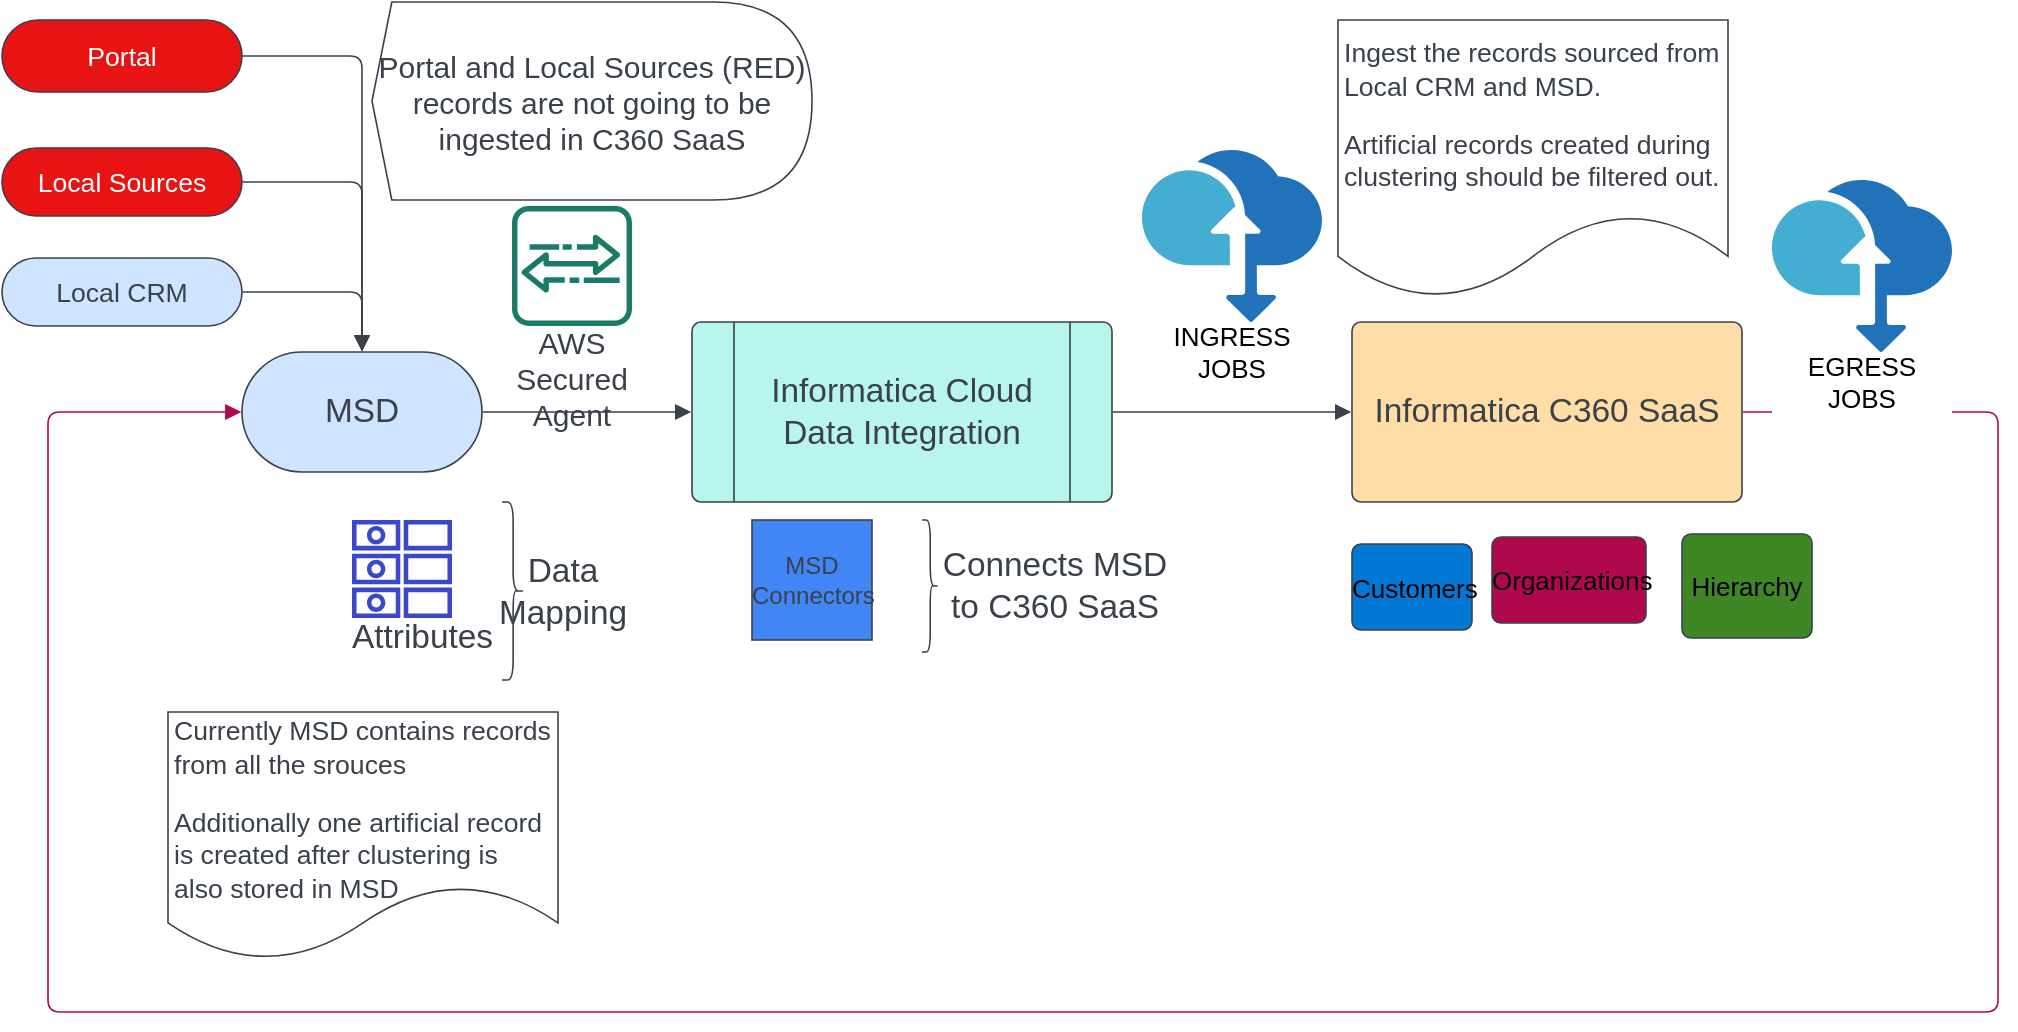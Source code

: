 <mxfile version="20.8.18" type="github" pages="5">
  <diagram id="YAG_m8FKvapoZAz-z-hm" name="MSD-INFA">
    <mxGraphModel dx="1434" dy="739" grid="1" gridSize="10" guides="1" tooltips="1" connect="1" arrows="1" fold="1" page="1" pageScale="1" pageWidth="1100" pageHeight="850" math="0" shadow="0">
      <root>
        <mxCell id="0" />
        <mxCell id="1" parent="0" />
        <mxCell id="55Xy1Wuzpp9JHucnG_1e-1" value="MSD" style="html=1;overflow=block;blockSpacing=1;whiteSpace=wrap;rounded=1;arcSize=50;fontSize=16.7;fontColor=#3a414a;spacing=3.8;strokeColor=#3a414a;strokeOpacity=100;fillOpacity=100;fillColor=#cfe4ff;strokeWidth=0.8;lucidId=bUlvpztL_vZH;" vertex="1" parent="1">
          <mxGeometry x="345" y="285" width="120" height="60" as="geometry" />
        </mxCell>
        <mxCell id="55Xy1Wuzpp9JHucnG_1e-2" value="Informatica Cloud Data Integration" style="html=1;overflow=block;blockSpacing=1;whiteSpace=wrap;shape=process;fontSize=16.7;fontColor=#3a414a;spacing=3.8;strokeColor=#3a414a;strokeOpacity=100;fillOpacity=100;rounded=1;absoluteArcSize=1;arcSize=9;fillColor=#b8f5ed;strokeWidth=0.8;lucidId=bUlvn9g4rLrz;" vertex="1" parent="1">
          <mxGeometry x="570" y="270" width="210" height="90" as="geometry" />
        </mxCell>
        <mxCell id="55Xy1Wuzpp9JHucnG_1e-3" value="Informatica C360 SaaS" style="html=1;overflow=block;blockSpacing=1;whiteSpace=wrap;fontSize=16.7;fontColor=#3a414a;spacing=9;strokeColor=#3a414a;strokeOpacity=100;fillOpacity=100;rounded=1;absoluteArcSize=1;arcSize=9;fillColor=#ffdda6;strokeWidth=0.8;lucidId=bUlvinlmgR~6;" vertex="1" parent="1">
          <mxGeometry x="900" y="270" width="195" height="90" as="geometry" />
        </mxCell>
        <mxCell id="55Xy1Wuzpp9JHucnG_1e-4" value="" style="html=1;jettySize=18;whiteSpace=wrap;fontSize=13;strokeColor=#3a414a;strokeOpacity=100;strokeWidth=0.8;rounded=1;arcSize=12;edgeStyle=orthogonalEdgeStyle;startArrow=none;endArrow=block;endFill=1;exitX=1.003;exitY=0.5;exitPerimeter=0;entryX=-0.002;entryY=0.5;entryPerimeter=0;lucidId=bUlvj-nnMmwv;" edge="1" parent="1" source="55Xy1Wuzpp9JHucnG_1e-1" target="55Xy1Wuzpp9JHucnG_1e-2">
          <mxGeometry width="100" height="100" relative="1" as="geometry">
            <Array as="points" />
          </mxGeometry>
        </mxCell>
        <mxCell id="55Xy1Wuzpp9JHucnG_1e-5" value="" style="html=1;jettySize=18;whiteSpace=wrap;fontSize=13;strokeColor=#3a414a;strokeOpacity=100;strokeWidth=0.8;rounded=1;arcSize=12;edgeStyle=orthogonalEdgeStyle;startArrow=none;endArrow=block;endFill=1;exitX=1.002;exitY=0.5;exitPerimeter=0;entryX=-0.002;entryY=0.5;entryPerimeter=0;lucidId=bUlvlj02tcWa;" edge="1" parent="1" source="55Xy1Wuzpp9JHucnG_1e-2" target="55Xy1Wuzpp9JHucnG_1e-3">
          <mxGeometry width="100" height="100" relative="1" as="geometry">
            <Array as="points" />
          </mxGeometry>
        </mxCell>
        <mxCell id="55Xy1Wuzpp9JHucnG_1e-6" value="Attributes" style="html=1;overflow=block;blockSpacing=1;whiteSpace=wrap;shape=mxgraph.aws4.attributes;verticalLabelPosition=bottom;align=center;verticalAlign=top;pointerEvents=1;fontSize=16.7;fontColor=#3a414a;spacing=0;strokeColor=#3a414a;strokeOpacity=100;rounded=1;absoluteArcSize=1;arcSize=9;fillColor=#3b48cc;strokeWidth=0.8;lucidId=bUlvYQVKywe3;" vertex="1" parent="1">
          <mxGeometry x="400" y="369" width="50" height="49" as="geometry" />
        </mxCell>
        <mxCell id="55Xy1Wuzpp9JHucnG_1e-7" value="MSD Connectors" style="html=1;overflow=block;blockSpacing=1;whiteSpace=wrap;fontSize=12;fontColor=#3a414a;spacing=0;strokeColor=#3a414a;strokeOpacity=100;fillOpacity=100;fillColor=#4285f4;strokeWidth=0.8;lucidId=bUlvSHZIWZw~;" vertex="1" parent="1">
          <mxGeometry x="600" y="369" width="60" height="60" as="geometry" />
        </mxCell>
        <mxCell id="55Xy1Wuzpp9JHucnG_1e-8" value="" style="strokeColor=none;fillColor=none;whiteSpace=wrap;fontSize=16.7;fontColor=#3a414a;spacing=3.8;strokeOpacity=100;rounded=1;absoluteArcSize=1;arcSize=9;strokeWidth=0.8;html=1;" vertex="1" parent="1">
          <mxGeometry x="475" y="360" width="50" height="89" as="geometry" />
        </mxCell>
        <mxCell id="55Xy1Wuzpp9JHucnG_1e-9" value="" style="shape=curlyBracket;rounded=1;flipH=1;whiteSpace=wrap;fontSize=16.7;fontColor=#3a414a;spacing=3.8;strokeColor=#3a414a;strokeOpacity=100;strokeWidth=0.8;" vertex="1" parent="55Xy1Wuzpp9JHucnG_1e-8">
          <mxGeometry width="11.125" height="89" as="geometry" />
        </mxCell>
        <mxCell id="55Xy1Wuzpp9JHucnG_1e-10" value="Data Mapping" style="strokeColor=none;fillColor=none;whiteSpace=wrap;fontSize=16.7;fontColor=#3a414a;spacing=3.8;strokeOpacity=100;rounded=1;absoluteArcSize=1;arcSize=9;strokeWidth=0.8;" vertex="1" parent="55Xy1Wuzpp9JHucnG_1e-8">
          <mxGeometry x="11.125" width="38.875" height="89" as="geometry" />
        </mxCell>
        <mxCell id="55Xy1Wuzpp9JHucnG_1e-11" value="AWS Secured Agent" style="html=1;overflow=block;blockSpacing=1;whiteSpace=wrap;shape=mxgraph.aws4.agent2;labelPosition=center;verticalLabelPosition=bottom;align=center;verticalAlign=top;pointerEvents=1;fontSize=15;fontColor=#3a414a;spacing=0;strokeColor=#3a414a;strokeOpacity=100;rounded=1;absoluteArcSize=1;arcSize=9;fillColor=#1c7b68;strokeWidth=0.8;lucidId=bUlvb7MhZSi5;" vertex="1" parent="1">
          <mxGeometry x="480" y="212" width="60" height="60" as="geometry" />
        </mxCell>
        <mxCell id="55Xy1Wuzpp9JHucnG_1e-12" value="INGRESS JOBS" style="overflow=block;blockSpacing=1;whiteSpace=wrap;aspect=fixed;html=1;points=[];align=center;verticalAlign=top;image;image=img/lib/mscae/Data_Box.svg;fontSize=13;spacing=0;strokeColor=#3a414a;strokeOpacity=100;rounded=1;absoluteArcSize=1;arcSize=9;fillColor=#45ADD2;strokeWidth=0.8;lucidId=bUlvAMRIZ7et;" vertex="1" parent="1">
          <mxGeometry x="795" y="184" width="90" height="86" as="geometry" />
        </mxCell>
        <mxCell id="55Xy1Wuzpp9JHucnG_1e-13" value="" style="strokeColor=none;fillColor=none;whiteSpace=wrap;fontSize=16.7;fontColor=#3a414a;spacing=3.8;strokeOpacity=100;rounded=1;absoluteArcSize=1;arcSize=9;strokeWidth=0.8;html=1;" vertex="1" parent="1">
          <mxGeometry x="685" y="369" width="125" height="66" as="geometry" />
        </mxCell>
        <mxCell id="55Xy1Wuzpp9JHucnG_1e-14" value="" style="shape=curlyBracket;rounded=1;flipH=1;whiteSpace=wrap;fontSize=16.7;fontColor=#3a414a;spacing=3.8;strokeColor=#3a414a;strokeOpacity=100;strokeWidth=0.8;" vertex="1" parent="55Xy1Wuzpp9JHucnG_1e-13">
          <mxGeometry width="8.25" height="66" as="geometry" />
        </mxCell>
        <mxCell id="55Xy1Wuzpp9JHucnG_1e-15" value="Connects  MSD to C360 SaaS" style="strokeColor=none;fillColor=none;whiteSpace=wrap;fontSize=16.7;fontColor=#3a414a;spacing=3.8;strokeOpacity=100;rounded=1;absoluteArcSize=1;arcSize=9;strokeWidth=0.8;" vertex="1" parent="55Xy1Wuzpp9JHucnG_1e-13">
          <mxGeometry x="8.25" width="116.75" height="66" as="geometry" />
        </mxCell>
        <mxCell id="55Xy1Wuzpp9JHucnG_1e-16" value="Customers" style="html=1;overflow=block;blockSpacing=1;whiteSpace=wrap;fontSize=13;spacing=0;strokeColor=#3a414a;strokeOpacity=100;rounded=1;absoluteArcSize=1;arcSize=9;fillColor=#0078d4;strokeWidth=0.8;lucidId=bUlvYD6kmpxl;" vertex="1" parent="1">
          <mxGeometry x="900" y="381" width="60" height="43" as="geometry" />
        </mxCell>
        <mxCell id="55Xy1Wuzpp9JHucnG_1e-17" value="Organizations" style="html=1;overflow=block;blockSpacing=1;whiteSpace=wrap;fontSize=13;spacing=0;strokeColor=#3a414a;strokeOpacity=100;rounded=1;absoluteArcSize=1;arcSize=9;fillColor=#B0084D;strokeWidth=0.8;lucidId=bUlvPkUPyNve;" vertex="1" parent="1">
          <mxGeometry x="970" y="377.5" width="77" height="43" as="geometry" />
        </mxCell>
        <mxCell id="55Xy1Wuzpp9JHucnG_1e-18" value="Hierarchy" style="html=1;overflow=block;blockSpacing=1;whiteSpace=wrap;fontSize=13;spacing=0;strokeColor=#3a414a;strokeOpacity=100;rounded=1;absoluteArcSize=1;arcSize=9;fillColor=#3F8624;strokeWidth=0.8;lucidId=bUlvytaZ2RYU;" vertex="1" parent="1">
          <mxGeometry x="1065" y="376" width="65" height="52" as="geometry" />
        </mxCell>
        <mxCell id="55Xy1Wuzpp9JHucnG_1e-19" value="" style="html=1;jettySize=18;whiteSpace=wrap;fontSize=13;strokeColor=#b0084d;strokeOpacity=100;strokeWidth=0.8;rounded=1;arcSize=12;edgeStyle=orthogonalEdgeStyle;startArrow=none;endArrow=block;endFill=1;exitX=1.002;exitY=0.5;exitPerimeter=0;entryX=-0.003;entryY=0.5;entryPerimeter=0;lucidId=bUlvd23XZRDU;" edge="1" parent="1" source="55Xy1Wuzpp9JHucnG_1e-3" target="55Xy1Wuzpp9JHucnG_1e-1">
          <mxGeometry width="100" height="100" relative="1" as="geometry">
            <Array as="points">
              <mxPoint x="1223" y="315" />
              <mxPoint x="1223" y="615" />
              <mxPoint x="248" y="615" />
              <mxPoint x="248" y="315" />
            </Array>
          </mxGeometry>
        </mxCell>
        <mxCell id="55Xy1Wuzpp9JHucnG_1e-20" value="EGRESS JOBS" style="overflow=block;blockSpacing=1;whiteSpace=wrap;aspect=fixed;html=1;points=[];align=center;verticalAlign=top;image;image=img/lib/mscae/Data_Box.svg;fontSize=13;spacing=0;strokeColor=#3a414a;strokeOpacity=100;rounded=1;absoluteArcSize=1;arcSize=9;fillColor=#45ADD2;strokeWidth=0.8;lucidId=bUlvEU.89sOu;" vertex="1" parent="1">
          <mxGeometry x="1110" y="199" width="90" height="86" as="geometry" />
        </mxCell>
        <mxCell id="55Xy1Wuzpp9JHucnG_1e-21" value="" style="html=1;overflow=block;blockSpacing=1;whiteSpace=wrap;shape=image;fontSize=13;spacing=3.8;strokeColor=none;strokeOpacity=100;strokeWidth=0;image=https://images.lucid.app/images/f46f2021-4d45-42d7-9c89-75c820f80cf2/content;imageAspect=0;lucidId=2Ulv0K1G5tmi;" vertex="1" parent="1">
          <mxGeometry x="300" y="368" width="61" height="60" as="geometry" />
        </mxCell>
        <mxCell id="55Xy1Wuzpp9JHucnG_1e-22" value="" style="html=1;overflow=block;blockSpacing=1;whiteSpace=wrap;shape=image;fontSize=13;spacing=0;strokeColor=none;strokeOpacity=100;strokeWidth=0;image=https://images.lucid.app/images/9d3bc0cd-0a96-4a7c-a0e9-641003121c62/content;imageAspect=0;lucidId=MWlvqWu-Pxan;" vertex="1" parent="1">
          <mxGeometry x="555" y="480" width="245" height="98" as="geometry" />
        </mxCell>
        <mxCell id="55Xy1Wuzpp9JHucnG_1e-23" value="" style="html=1;overflow=block;blockSpacing=1;whiteSpace=wrap;fontSize=13;align=left;spacing=3.8;strokeOpacity=0;fillOpacity=0;rounded=1;absoluteArcSize=1;arcSize=9;fillColor=#ffffff;strokeWidth=0.8;lucidId=_0lvATdMyfsU;" vertex="1" parent="1">
          <mxGeometry x="900" y="155" width="180" height="104" as="geometry" />
        </mxCell>
        <mxCell id="55Xy1Wuzpp9JHucnG_1e-24" value="&lt;div style=&quot;display: flex; justify-content: flex-start; text-align: left; align-items: baseline; font-size: 0; line-height: 1.25;margin-top: -2px;&quot;&gt;&lt;span&gt;&lt;span style=&quot;font-size:13.3px;color:#3a414a;&quot;&gt;Ingest the records sourced from Local CRM and MSD.&#xa;&lt;/span&gt;&lt;/span&gt;&lt;/div&gt;&lt;div style=&quot;display: flex; justify-content: flex-start; text-align: left; align-items: baseline; font-size: 0; line-height: 1.25;margin-top: -2px;&quot;&gt;&lt;span&gt;&lt;span style=&quot;font-size:13.3px;color:#3a414a;&quot;&gt;&#xa;&lt;/span&gt;&lt;/span&gt;&lt;/div&gt;&lt;div style=&quot;display: flex; justify-content: flex-start; text-align: left; align-items: baseline; font-size: 0; line-height: 1.25;margin-top: -2px;&quot;&gt;&lt;span&gt;&lt;span style=&quot;font-size:13.3px;color:#3a414a;&quot;&gt;Artificial records created during clustering should be filtered out.&lt;/span&gt;&lt;/span&gt;&lt;/div&gt;" style="html=1;overflow=block;blockSpacing=1;whiteSpace=wrap;shape=document;boundedLbl=1;fontSize=13;spacing=3.8;strokeColor=#3a414a;strokeOpacity=100;rounded=1;absoluteArcSize=1;arcSize=9;strokeWidth=0.8;lucidId=a5lvIaTQ~gkd;" vertex="1" parent="1">
          <mxGeometry x="893" y="119" width="195" height="139" as="geometry" />
        </mxCell>
        <mxCell id="55Xy1Wuzpp9JHucnG_1e-25" value="Portal" style="html=1;overflow=block;blockSpacing=1;whiteSpace=wrap;rounded=1;arcSize=50;fontSize=13.3;fontColor=#ffffff;spacing=3.8;strokeColor=#3a414a;strokeOpacity=100;fillOpacity=100;fillColor=#e81313;strokeWidth=0.8;lucidId=M7lvg7gB.PjP;" vertex="1" parent="1">
          <mxGeometry x="225" y="119" width="120" height="36" as="geometry" />
        </mxCell>
        <mxCell id="55Xy1Wuzpp9JHucnG_1e-26" value="Local Sources" style="html=1;overflow=block;blockSpacing=1;whiteSpace=wrap;rounded=1;arcSize=50;fontSize=13.3;fontColor=#ffffff;spacing=3.8;strokeColor=#3a414a;strokeOpacity=100;fillOpacity=100;fillColor=#e81313;strokeWidth=0.8;lucidId=X7lvKtfTy~xs;" vertex="1" parent="1">
          <mxGeometry x="225" y="183" width="120" height="34" as="geometry" />
        </mxCell>
        <mxCell id="55Xy1Wuzpp9JHucnG_1e-27" value="Local CRM" style="html=1;overflow=block;blockSpacing=1;whiteSpace=wrap;rounded=1;arcSize=50;fontSize=13.3;fontColor=#3a414a;spacing=3.8;strokeColor=#3a414a;strokeOpacity=100;fillOpacity=100;fillColor=#cfe4ff;strokeWidth=0.8;lucidId=X7lvIfj6qriQ;" vertex="1" parent="1">
          <mxGeometry x="225" y="238" width="120" height="34" as="geometry" />
        </mxCell>
        <mxCell id="55Xy1Wuzpp9JHucnG_1e-28" value="" style="html=1;jettySize=18;whiteSpace=wrap;fontSize=13;strokeColor=#3a414a;strokeOpacity=100;strokeWidth=0.8;rounded=1;arcSize=12;edgeStyle=orthogonalEdgeStyle;startArrow=none;endArrow=block;endFill=1;exitX=1.003;exitY=0.5;exitPerimeter=0;entryX=0.5;entryY=-0.006;entryPerimeter=0;lucidId=z8lvTtDZ~Nk7;" edge="1" parent="1" source="55Xy1Wuzpp9JHucnG_1e-25" target="55Xy1Wuzpp9JHucnG_1e-1">
          <mxGeometry width="100" height="100" relative="1" as="geometry">
            <Array as="points" />
          </mxGeometry>
        </mxCell>
        <mxCell id="55Xy1Wuzpp9JHucnG_1e-29" value="" style="html=1;jettySize=18;whiteSpace=wrap;fontSize=13;strokeColor=#3a414a;strokeOpacity=100;strokeWidth=0.8;rounded=1;arcSize=12;edgeStyle=orthogonalEdgeStyle;startArrow=none;endArrow=block;endFill=1;exitX=1.003;exitY=0.5;exitPerimeter=0;entryX=0.5;entryY=-0.006;entryPerimeter=0;lucidId=D8lvjq3RvM65;" edge="1" parent="1" source="55Xy1Wuzpp9JHucnG_1e-26" target="55Xy1Wuzpp9JHucnG_1e-1">
          <mxGeometry width="100" height="100" relative="1" as="geometry">
            <Array as="points" />
          </mxGeometry>
        </mxCell>
        <mxCell id="55Xy1Wuzpp9JHucnG_1e-30" value="" style="html=1;jettySize=18;whiteSpace=wrap;fontSize=13;strokeColor=#3a414a;strokeOpacity=100;strokeWidth=0.8;rounded=1;arcSize=12;edgeStyle=orthogonalEdgeStyle;startArrow=none;endArrow=block;endFill=1;exitX=1.003;exitY=0.5;exitPerimeter=0;entryX=0.5;entryY=-0.006;entryPerimeter=0;lucidId=G8lvxEQ0GghT;" edge="1" parent="1" source="55Xy1Wuzpp9JHucnG_1e-27" target="55Xy1Wuzpp9JHucnG_1e-1">
          <mxGeometry width="100" height="100" relative="1" as="geometry">
            <Array as="points" />
          </mxGeometry>
        </mxCell>
        <mxCell id="55Xy1Wuzpp9JHucnG_1e-31" value="&lt;div style=&quot;display: flex; justify-content: flex-start; text-align: left; align-items: baseline; font-size: 0; line-height: 1.25;margin-top: -2px;&quot;&gt;&lt;span&gt;&lt;span style=&quot;font-size:13.3px;color:#3a414a;&quot;&gt;Currently MSD contains records from all the srouces&#xa;&lt;/span&gt;&lt;/span&gt;&lt;/div&gt;&lt;div style=&quot;display: flex; justify-content: flex-start; text-align: left; align-items: baseline; font-size: 0; line-height: 1.25;margin-top: -2px;&quot;&gt;&lt;span&gt;&lt;span style=&quot;font-size:13.3px;color:#3a414a;&quot;&gt;&#xa;&lt;/span&gt;&lt;/span&gt;&lt;/div&gt;&lt;div style=&quot;display: flex; justify-content: flex-start; text-align: left; align-items: baseline; font-size: 0; line-height: 1.25;margin-top: -2px;&quot;&gt;&lt;span&gt;&lt;span style=&quot;font-size:13.3px;color:#3a414a;&quot;&gt;Additionally one artificial record is created after clustering is also stored in MSD&lt;/span&gt;&lt;/span&gt;&lt;/div&gt;" style="html=1;overflow=block;blockSpacing=1;whiteSpace=wrap;shape=document;boundedLbl=1;fontSize=13;spacing=3.8;strokeColor=#3a414a;strokeOpacity=100;rounded=1;absoluteArcSize=1;arcSize=9;strokeWidth=0.8;lucidId=e~lvVH--_mER;" vertex="1" parent="1">
          <mxGeometry x="308" y="465" width="195" height="124" as="geometry" />
        </mxCell>
        <mxCell id="55Xy1Wuzpp9JHucnG_1e-32" value="Portal and Local Sources (RED) records are not going to be ingested in C360 SaaS" style="html=1;overflow=block;blockSpacing=1;whiteSpace=wrap;shape=display;fontSize=15;fontColor=#3a414a;spacing=3.8;strokeColor=#3a414a;strokeOpacity=100;rounded=1;absoluteArcSize=1;arcSize=9;strokeWidth=0.8;lucidId=WamvDLGPfw1l;size=0.045;" vertex="1" parent="1">
          <mxGeometry x="410" y="110" width="220" height="99" as="geometry" />
        </mxCell>
      </root>
    </mxGraphModel>
  </diagram>
  <diagram id="M0dqNfZsdV21NrBEMjli" name="Cust-Portal - INFA">
    <mxGraphModel dx="1434" dy="796" grid="1" gridSize="10" guides="1" tooltips="1" connect="1" arrows="1" fold="1" page="1" pageScale="1" pageWidth="1100" pageHeight="850" math="0" shadow="0">
      <root>
        <mxCell id="0" />
        <mxCell id="1" parent="0" />
        <mxCell id="RqYj1Fic9LRMK6Ap2Z2q-1" value="Custromer Portal" style="html=1;overflow=block;blockSpacing=1;whiteSpace=wrap;rounded=1;arcSize=35;fontSize=16.7;fontColor=#3a414a;spacing=3.8;strokeColor=#3a414a;strokeOpacity=100;fillOpacity=100;fillColor=#cfe4ff;strokeWidth=0.8;lucidId=_zfvtoaLD8R3;" vertex="1" parent="1">
          <mxGeometry x="217" y="201" width="120" height="60" as="geometry" />
        </mxCell>
        <mxCell id="RqYj1Fic9LRMK6Ap2Z2q-2" value="Informatica Cloud Data Integration" style="html=1;overflow=block;blockSpacing=1;whiteSpace=wrap;shape=process;fontSize=16.7;fontColor=#3a414a;spacing=3.8;strokeColor=#3a414a;strokeOpacity=100;fillOpacity=100;rounded=1;absoluteArcSize=1;arcSize=9;fillColor=#b8f5ed;strokeWidth=0.8;lucidId=kAfvMmEvo7Zt;" vertex="1" parent="1">
          <mxGeometry x="442" y="186" width="210" height="90" as="geometry" />
        </mxCell>
        <mxCell id="RqYj1Fic9LRMK6Ap2Z2q-3" value="Informatica C360 SaaS" style="html=1;overflow=block;blockSpacing=1;whiteSpace=wrap;fontSize=16.7;fontColor=#3a414a;spacing=9;strokeColor=#3a414a;strokeOpacity=100;fillOpacity=100;rounded=1;absoluteArcSize=1;arcSize=9;fillColor=#ffdda6;strokeWidth=0.8;lucidId=FAfvqJk8E.Ea;" vertex="1" parent="1">
          <mxGeometry x="772" y="186" width="195" height="90" as="geometry" />
        </mxCell>
        <mxCell id="RqYj1Fic9LRMK6Ap2Z2q-4" value="" style="html=1;jettySize=18;whiteSpace=wrap;fontSize=13;strokeColor=#3a414a;strokeOpacity=100;strokeWidth=0.8;rounded=1;arcSize=12;edgeStyle=orthogonalEdgeStyle;startArrow=none;endArrow=block;endFill=1;exitX=1.003;exitY=0.5;exitPerimeter=0;entryX=-0.002;entryY=0.5;entryPerimeter=0;lucidId=RAfvrp491s3M;" edge="1" parent="1" source="RqYj1Fic9LRMK6Ap2Z2q-1" target="RqYj1Fic9LRMK6Ap2Z2q-2">
          <mxGeometry width="100" height="100" relative="1" as="geometry">
            <Array as="points" />
          </mxGeometry>
        </mxCell>
        <mxCell id="RqYj1Fic9LRMK6Ap2Z2q-5" value="" style="html=1;jettySize=18;whiteSpace=wrap;fontSize=13;strokeColor=#3a414a;strokeOpacity=100;strokeWidth=0.8;rounded=1;arcSize=12;edgeStyle=orthogonalEdgeStyle;startArrow=none;endArrow=block;endFill=1;exitX=1.002;exitY=0.5;exitPerimeter=0;entryX=-0.002;entryY=0.5;entryPerimeter=0;lucidId=TAfveaD3nK92;" edge="1" parent="1" source="RqYj1Fic9LRMK6Ap2Z2q-2" target="RqYj1Fic9LRMK6Ap2Z2q-3">
          <mxGeometry width="100" height="100" relative="1" as="geometry">
            <Array as="points" />
          </mxGeometry>
        </mxCell>
        <mxCell id="RqYj1Fic9LRMK6Ap2Z2q-6" value="Attributes" style="html=1;overflow=block;blockSpacing=1;whiteSpace=wrap;shape=mxgraph.aws4.attributes;verticalLabelPosition=bottom;align=center;verticalAlign=top;pointerEvents=1;fontSize=16.7;fontColor=#3a414a;spacing=0;strokeColor=#3a414a;strokeOpacity=100;rounded=1;absoluteArcSize=1;arcSize=9;fillColor=#3b48cc;strokeWidth=0.8;lucidId=GWfvRAXIjcSH;" vertex="1" parent="1">
          <mxGeometry x="272" y="285" width="50" height="49" as="geometry" />
        </mxCell>
        <mxCell id="RqYj1Fic9LRMK6Ap2Z2q-7" value="MongoDB Connector" style="html=1;overflow=block;blockSpacing=1;whiteSpace=wrap;fontSize=16.7;fontColor=#3a414a;spacing=0;strokeColor=#3a414a;strokeOpacity=100;fillOpacity=100;fillColor=#4285f4;strokeWidth=0.8;lucidId=8WfvRNrdkDAF;" vertex="1" parent="1">
          <mxGeometry x="472" y="285" width="78" height="65" as="geometry" />
        </mxCell>
        <mxCell id="RqYj1Fic9LRMK6Ap2Z2q-8" value="" style="strokeColor=none;fillColor=none;whiteSpace=wrap;fontSize=16.7;fontColor=#3a414a;spacing=3.8;strokeOpacity=100;rounded=1;absoluteArcSize=1;arcSize=9;strokeWidth=0.8;html=1;" vertex="1" parent="1">
          <mxGeometry x="347" y="276" width="50" height="89" as="geometry" />
        </mxCell>
        <mxCell id="RqYj1Fic9LRMK6Ap2Z2q-9" value="" style="shape=curlyBracket;rounded=1;flipH=1;whiteSpace=wrap;fontSize=16.7;fontColor=#3a414a;spacing=3.8;strokeColor=#3a414a;strokeOpacity=100;strokeWidth=0.8;" vertex="1" parent="RqYj1Fic9LRMK6Ap2Z2q-8">
          <mxGeometry width="11.125" height="89" as="geometry" />
        </mxCell>
        <mxCell id="RqYj1Fic9LRMK6Ap2Z2q-11" value="AWS Secured Agent" style="html=1;overflow=block;blockSpacing=1;whiteSpace=wrap;shape=mxgraph.aws4.agent2;labelPosition=center;verticalLabelPosition=bottom;align=center;verticalAlign=top;pointerEvents=1;fontSize=15;fontColor=#3a414a;spacing=0;strokeColor=#3a414a;strokeOpacity=100;rounded=1;absoluteArcSize=1;arcSize=9;fillColor=#1c7b68;strokeWidth=0.8;lucidId=V0fvz383fF~9;" vertex="1" parent="1">
          <mxGeometry x="352" y="111" width="60" height="60" as="geometry" />
        </mxCell>
        <mxCell id="RqYj1Fic9LRMK6Ap2Z2q-12" value="INGRESS JOBS" style="overflow=block;blockSpacing=1;whiteSpace=wrap;aspect=fixed;html=1;points=[];align=center;verticalAlign=top;image;image=img/lib/mscae/Data_Box.svg;fontSize=13;spacing=0;strokeColor=#3a414a;strokeOpacity=100;rounded=1;absoluteArcSize=1;arcSize=9;fillColor=#45ADD2;strokeWidth=0.8;lucidId=91fvOSBpeZ~O;" vertex="1" parent="1">
          <mxGeometry x="667" y="100" width="90" height="86" as="geometry" />
        </mxCell>
        <mxCell id="RqYj1Fic9LRMK6Ap2Z2q-13" value="" style="strokeColor=none;fillColor=none;whiteSpace=wrap;fontSize=16.7;fontColor=#3a414a;spacing=3.8;strokeOpacity=100;rounded=1;absoluteArcSize=1;arcSize=9;strokeWidth=0.8;html=1;" vertex="1" parent="1">
          <mxGeometry x="557" y="285" width="125" height="66" as="geometry" />
        </mxCell>
        <mxCell id="RqYj1Fic9LRMK6Ap2Z2q-14" value="" style="shape=curlyBracket;rounded=1;flipH=1;whiteSpace=wrap;fontSize=16.7;fontColor=#3a414a;spacing=3.8;strokeColor=#3a414a;strokeOpacity=100;strokeWidth=0.8;" vertex="1" parent="RqYj1Fic9LRMK6Ap2Z2q-13">
          <mxGeometry width="8.25" height="66" as="geometry" />
        </mxCell>
        <mxCell id="RqYj1Fic9LRMK6Ap2Z2q-15" value="Connects  MongoDB to C360 SaaS" style="strokeColor=none;fillColor=none;whiteSpace=wrap;fontSize=16.7;fontColor=#3a414a;spacing=3.8;strokeOpacity=100;rounded=1;absoluteArcSize=1;arcSize=9;strokeWidth=0.8;" vertex="1" parent="RqYj1Fic9LRMK6Ap2Z2q-13">
          <mxGeometry x="8.25" width="116.75" height="66" as="geometry" />
        </mxCell>
        <mxCell id="RqYj1Fic9LRMK6Ap2Z2q-16" value="Customers" style="html=1;overflow=block;blockSpacing=1;whiteSpace=wrap;fontSize=13;spacing=0;strokeColor=#3a414a;strokeOpacity=100;rounded=1;absoluteArcSize=1;arcSize=9;fillColor=#0078d4;strokeWidth=0.8;lucidId=Y6fv7KWgEG-H;" vertex="1" parent="1">
          <mxGeometry x="802" y="294" width="68" height="46" as="geometry" />
        </mxCell>
        <mxCell id="RqYj1Fic9LRMK6Ap2Z2q-17" value="" style="html=1;jettySize=18;whiteSpace=wrap;fontSize=13;strokeColor=#b0084d;strokeOpacity=100;strokeWidth=0.8;rounded=1;arcSize=12;edgeStyle=orthogonalEdgeStyle;startArrow=none;endArrow=block;endFill=1;exitX=1.002;exitY=0.5;exitPerimeter=0;entryX=-0.003;entryY=0.5;entryPerimeter=0;lucidId=pPkv3rIOr2aS;" edge="1" parent="1" source="RqYj1Fic9LRMK6Ap2Z2q-3" target="RqYj1Fic9LRMK6Ap2Z2q-1">
          <mxGeometry width="100" height="100" relative="1" as="geometry">
            <Array as="points">
              <mxPoint x="1095" y="231" />
              <mxPoint x="1095" y="426" />
              <mxPoint x="120" y="426" />
              <mxPoint x="120" y="231" />
            </Array>
          </mxGeometry>
        </mxCell>
        <mxCell id="RqYj1Fic9LRMK6Ap2Z2q-18" value="EGRESS JOBS" style="overflow=block;blockSpacing=1;whiteSpace=wrap;aspect=fixed;html=1;points=[];align=center;verticalAlign=top;image;image=img/lib/mscae/Data_Box.svg;fontSize=13;spacing=0;strokeColor=#3a414a;strokeOpacity=100;rounded=1;absoluteArcSize=1;arcSize=9;fillColor=#45ADD2;strokeWidth=0.8;lucidId=NPkvq8kL9AX~;" vertex="1" parent="1">
          <mxGeometry x="982" y="115" width="90" height="86" as="geometry" />
        </mxCell>
        <mxCell id="RqYj1Fic9LRMK6Ap2Z2q-19" value="" style="html=1;overflow=block;blockSpacing=1;whiteSpace=wrap;shape=image;fontSize=13;spacing=3.8;strokeColor=none;strokeOpacity=100;strokeWidth=0;image=https://images.lucid.app/images/98843362-60f4-46ee-85de-753dc02aa09e/content;lucidId=MXlvsj6demjr;" vertex="1" parent="1">
          <mxGeometry x="877" y="282" width="72" height="72" as="geometry" />
        </mxCell>
        <mxCell id="RqYj1Fic9LRMK6Ap2Z2q-20" value="Vehicle" style="html=1;overflow=block;blockSpacing=1;whiteSpace=wrap;fontSize=15;fontColor=#3a414a;spacing=3.8;strokeOpacity=0;fillOpacity=0;rounded=1;absoluteArcSize=1;arcSize=9;fillColor=#ffffff;strokeWidth=0.8;lucidId=9XlvQF2a5Y8r;" vertex="1" parent="1">
          <mxGeometry x="864" y="337" width="103" height="27" as="geometry" />
        </mxCell>
        <mxCell id="RqYj1Fic9LRMK6Ap2Z2q-21" value="" style="html=1;jettySize=18;whiteSpace=wrap;fontSize=13;strokeColor=#3a414a;strokeOpacity=100;strokeWidth=0.8;rounded=1;arcSize=12;edgeStyle=orthogonalEdgeStyle;startArrow=none;endArrow=block;endFill=1;exitX=0.5;exitY=0.997;exitPerimeter=0;entryX=0.5;entryY=1;entryPerimeter=0;lucidId=~YlvwF8hCNBU;" edge="1" parent="1" source="RqYj1Fic9LRMK6Ap2Z2q-16" target="RqYj1Fic9LRMK6Ap2Z2q-20">
          <mxGeometry width="100" height="100" relative="1" as="geometry">
            <Array as="points" />
          </mxGeometry>
        </mxCell>
        <mxCell id="RqYj1Fic9LRMK6Ap2Z2q-22" value="Relationship" style="text;html=1;resizable=0;labelBackgroundColor=default;align=center;verticalAlign=middle;fontStyle=1;fontColor=#333333;fontSize=13.3;" vertex="1" parent="RqYj1Fic9LRMK6Ap2Z2q-21">
          <mxGeometry relative="1" as="geometry" />
        </mxCell>
        <mxCell id="RqYj1Fic9LRMK6Ap2Z2q-23" value="MongoDB" style="html=1;overflow=block;blockSpacing=1;whiteSpace=wrap;shape=mxgraph.aws4.resourceIcon;resIcon=mxgraph.aws4.documentdb_with_mongodb_compatibility;verticalLabelPosition=bottom;align=center;verticalAlign=top;strokeColor=#ffffff;pointerEvents=1;fontSize=16.7;fontColor=#3a414a;spacing=0;strokeOpacity=100;rounded=1;absoluteArcSize=1;arcSize=9;fillColor=#3b48cc;strokeWidth=0.8;lucidId=MpmvVpDzw-.8;" vertex="1" parent="1">
          <mxGeometry x="157" y="276" width="61" height="61" as="geometry" />
        </mxCell>
        <mxCell id="RqYj1Fic9LRMK6Ap2Z2q-10" value="Data Mapping" style="strokeColor=none;fillColor=none;whiteSpace=wrap;fontSize=16.7;fontColor=#3a414a;spacing=3.8;strokeOpacity=100;rounded=1;absoluteArcSize=1;arcSize=9;strokeWidth=0.8;" vertex="1" parent="1">
          <mxGeometry x="380.005" y="276" width="38.875" height="89" as="geometry" />
        </mxCell>
      </root>
    </mxGraphModel>
  </diagram>
  <diagram id="UVDug5b21YhGtQuizG79" name="INFA - Cust Portal">
    <mxGraphModel dx="1434" dy="739" grid="1" gridSize="10" guides="1" tooltips="1" connect="1" arrows="1" fold="1" page="1" pageScale="1" pageWidth="1100" pageHeight="850" math="0" shadow="0">
      <root>
        <mxCell id="0" />
        <mxCell id="1" parent="0" />
        <mxCell id="bzlzB5d09LdX_SkwaAI4-5" value="" style="edgeStyle=orthogonalEdgeStyle;rounded=0;orthogonalLoop=1;jettySize=auto;html=1;fontSize=12;startArrow=none;" edge="1" parent="1" source="JGlufDTyVzvjEIZZTcVK-4" target="bzlzB5d09LdX_SkwaAI4-4">
          <mxGeometry relative="1" as="geometry" />
        </mxCell>
        <mxCell id="bzlzB5d09LdX_SkwaAI4-1" value="Informatica C360 SaaS" style="html=1;overflow=block;blockSpacing=1;whiteSpace=wrap;fontSize=16.7;fontColor=#3a414a;spacing=9;strokeColor=#3a414a;strokeOpacity=100;fillOpacity=100;rounded=1;absoluteArcSize=1;arcSize=9;fillColor=#ffdda6;strokeWidth=0.8;lucidId=FAfvqJk8E.Ea;" vertex="1" parent="1">
          <mxGeometry x="120" y="100" width="195" height="90" as="geometry" />
        </mxCell>
        <mxCell id="JGlufDTyVzvjEIZZTcVK-2" style="edgeStyle=orthogonalEdgeStyle;rounded=0;orthogonalLoop=1;jettySize=auto;html=1;exitX=1;exitY=0.5;exitDx=0;exitDy=0;fontSize=14;" edge="1" parent="1" source="bzlzB5d09LdX_SkwaAI4-4" target="JGlufDTyVzvjEIZZTcVK-1">
          <mxGeometry relative="1" as="geometry" />
        </mxCell>
        <mxCell id="bzlzB5d09LdX_SkwaAI4-4" value="Message Queue / Bucket" style="shape=process;whiteSpace=wrap;html=1;backgroundOutline=1;fontSize=14;fillColor=#ffdda6;strokeColor=#3a414a;fontColor=#3a414a;spacing=9;rounded=1;arcSize=9;strokeWidth=0.8;" vertex="1" parent="1">
          <mxGeometry x="530" y="115" width="120" height="60" as="geometry" />
        </mxCell>
        <mxCell id="Ip88tVymZ-YxpKuG2b5v-3" style="edgeStyle=orthogonalEdgeStyle;rounded=0;orthogonalLoop=1;jettySize=auto;html=1;entryX=0.446;entryY=0.011;entryDx=0;entryDy=0;entryPerimeter=0;fontSize=13;" edge="1" parent="1" source="JGlufDTyVzvjEIZZTcVK-1" target="bzlzB5d09LdX_SkwaAI4-1">
          <mxGeometry relative="1" as="geometry">
            <Array as="points">
              <mxPoint x="890" y="80" />
              <mxPoint x="207" y="80" />
            </Array>
          </mxGeometry>
        </mxCell>
        <mxCell id="JGlufDTyVzvjEIZZTcVK-1" value="Custromer Portal" style="html=1;overflow=block;blockSpacing=1;whiteSpace=wrap;rounded=1;arcSize=50;fontSize=16.7;fontColor=#3a414a;spacing=3.8;strokeColor=#3a414a;strokeOpacity=100;fillOpacity=100;fillColor=#cfe4ff;strokeWidth=0.8;lucidId=_zfvtoaLD8R3;" vertex="1" parent="1">
          <mxGeometry x="830" y="115" width="120" height="60" as="geometry" />
        </mxCell>
        <mxCell id="JGlufDTyVzvjEIZZTcVK-5" value="" style="edgeStyle=orthogonalEdgeStyle;rounded=0;orthogonalLoop=1;jettySize=auto;html=1;fontSize=12;endArrow=none;" edge="1" parent="1" source="bzlzB5d09LdX_SkwaAI4-1" target="JGlufDTyVzvjEIZZTcVK-4">
          <mxGeometry relative="1" as="geometry">
            <mxPoint x="315" y="145" as="sourcePoint" />
            <mxPoint x="530" y="145" as="targetPoint" />
          </mxGeometry>
        </mxCell>
        <mxCell id="JGlufDTyVzvjEIZZTcVK-4" value="EGRESS JOBS" style="overflow=block;blockSpacing=1;whiteSpace=wrap;aspect=fixed;html=1;points=[];align=center;verticalAlign=top;image;image=img/lib/mscae/Data_Box.svg;fontSize=13;spacing=0;strokeColor=#3a414a;strokeOpacity=100;rounded=1;absoluteArcSize=1;arcSize=9;fillColor=#45ADD2;strokeWidth=0.8;lucidId=rtmv1XBsKIsu;" vertex="1" parent="1">
          <mxGeometry x="380" y="102" width="90" height="86" as="geometry" />
        </mxCell>
        <mxCell id="JGlufDTyVzvjEIZZTcVK-6" value="Created and updated Golden Records" style="shape=note2;boundedLbl=1;whiteSpace=wrap;html=1;size=25;verticalAlign=top;align=center;fontSize=14;" vertex="1" parent="1">
          <mxGeometry x="360" y="230" width="120" height="90" as="geometry" />
        </mxCell>
        <mxCell id="Ip88tVymZ-YxpKuG2b5v-2" value="" style="edgeStyle=orthogonalEdgeStyle;rounded=0;orthogonalLoop=1;jettySize=auto;html=1;fontSize=14;" edge="1" parent="1" source="JGlufDTyVzvjEIZZTcVK-7" target="Ip88tVymZ-YxpKuG2b5v-1">
          <mxGeometry relative="1" as="geometry" />
        </mxCell>
        <mxCell id="JGlufDTyVzvjEIZZTcVK-7" value="" style="dashed=0;outlineConnect=0;html=1;align=center;labelPosition=center;verticalLabelPosition=bottom;verticalAlign=top;shape=mxgraph.webicons.json;gradientColor=#DFDEDE;fontSize=14;" vertex="1" parent="1">
          <mxGeometry x="538.8" y="210" width="102.4" height="102.4" as="geometry" />
        </mxCell>
        <mxCell id="JGlufDTyVzvjEIZZTcVK-8" value="Application&lt;br&gt;Poll the queue &lt;br&gt;and consume &lt;br&gt;the JSON" style="sketch=0;html=1;dashed=0;whitespace=wrap;fillColor=#2875E2;strokeColor=#ffffff;points=[[0.005,0.63,0],[0.1,0.2,0],[0.9,0.2,0],[0.5,0,0],[0.995,0.63,0],[0.72,0.99,0],[0.5,1,0],[0.28,0.99,0]];verticalLabelPosition=bottom;align=left;verticalAlign=top;shape=mxgraph.kubernetes.icon;prIcon=api;fontSize=14;" vertex="1" parent="1">
          <mxGeometry x="730" y="115" width="50" height="48" as="geometry" />
        </mxCell>
        <mxCell id="JGlufDTyVzvjEIZZTcVK-9" value="Customer Portal is updated with the MDM ID (Golden record ID) and additional attributes" style="shape=note2;boundedLbl=1;whiteSpace=wrap;html=1;size=25;verticalAlign=top;align=center;fontSize=14;" vertex="1" parent="1">
          <mxGeometry x="840" y="210" width="140" height="120" as="geometry" />
        </mxCell>
        <mxCell id="Ip88tVymZ-YxpKuG2b5v-1" value="&lt;div style=&quot;font-size: 13px;&quot;&gt;&lt;font style=&quot;font-size: 13px;&quot;&gt;{&lt;/font&gt;&lt;/div&gt;&lt;blockquote style=&quot;margin: 0px 0px 0px 40px; border: none; padding: 0px; font-size: 13px;&quot;&gt;&lt;div&gt;&lt;font style=&quot;font-size: 13px;&quot;&gt;	&quot;firstName&quot;:&quot;Marc&quot;,&lt;/font&gt;&lt;/div&gt;&lt;div&gt;&lt;font style=&quot;font-size: 13px;&quot;&gt;&quot;lastName&quot;:&quot;Anthony&quot;,&lt;/font&gt;&lt;/div&gt;&lt;div&gt;&lt;font style=&quot;font-size: 13px;&quot;&gt;&quot;fullName&quot;:&quot;Marc Anthony&quot;,&lt;/font&gt;&lt;/div&gt;&lt;div&gt;&lt;font style=&quot;font-size: 13px;&quot;&gt;....&lt;/font&gt;&lt;/div&gt;&lt;div&gt;&lt;font style=&quot;font-size: 13px;&quot;&gt;....&lt;/font&gt;&lt;/div&gt;&lt;/blockquote&gt;&lt;blockquote style=&quot;margin: 0px 0px 0px 40px; border: none; padding: 0px; font-size: 13px;&quot;&gt;&lt;div&gt;&lt;font style=&quot;font-size: 13px;&quot;&gt;&quot;PostalAddress&quot;: [&lt;/font&gt;&lt;/div&gt;&lt;/blockquote&gt;&lt;blockquote style=&quot;margin: 0px 0px 0px 40px; border: none; padding: 0px; font-size: 13px;&quot;&gt;&lt;blockquote style=&quot;margin: 0 0 0 40px; border: none; padding: 0px;&quot;&gt;&lt;div&gt;&lt;font style=&quot;font-size: 13px;&quot;&gt;{&lt;/font&gt;&lt;/div&gt;&lt;/blockquote&gt;&lt;blockquote style=&quot;margin: 0 0 0 40px; border: none; padding: 0px;&quot;&gt;&lt;div&gt;&lt;font style=&quot;font-size: 13px;&quot;&gt;....&lt;/font&gt;&lt;/div&gt;&lt;/blockquote&gt;&lt;blockquote style=&quot;margin: 0 0 0 40px; border: none; padding: 0px;&quot;&gt;&lt;div&gt;&lt;font style=&quot;font-size: 13px;&quot;&gt;&quot;addressLine1&quot;: &quot;24&quot;,&lt;/font&gt;&lt;/div&gt;&lt;div&gt;&lt;font style=&quot;font-size: 13px;&quot;&gt;&quot;addressLine2&quot;: &quot;Amber Road&quot;,&lt;br&gt;&lt;/font&gt;&lt;/div&gt;&lt;/blockquote&gt;&lt;blockquote style=&quot;margin: 0 0 0 40px; border: none; padding: 0px;&quot;&gt;&lt;div&gt;&lt;font style=&quot;font-size: 13px;&quot;&gt;&quot;Postal Code&quot;: &quot;SL3 8ED&quot;,&lt;/font&gt;&lt;/div&gt;&lt;/blockquote&gt;&lt;blockquote style=&quot;margin: 0 0 0 40px; border: none; padding: 0px;&quot;&gt;&lt;font style=&quot;font-size: 13px;&quot;&gt;....&lt;/font&gt;&lt;/blockquote&gt;&lt;/blockquote&gt;&lt;blockquote style=&quot;margin: 0px 0px 0px 40px; border: none; padding: 0px; font-size: 13px;&quot;&gt;&lt;blockquote style=&quot;margin: 0 0 0 40px; border: none; padding: 0px;&quot;&gt;&lt;div&gt;&lt;font style=&quot;font-size: 13px;&quot;&gt;}&lt;/font&gt;&lt;/div&gt;&lt;/blockquote&gt;&lt;/blockquote&gt;&lt;blockquote style=&quot;margin: 0px 0px 0px 40px; border: none; padding: 0px; font-size: 13px;&quot;&gt;&lt;div&gt;&lt;font style=&quot;font-size: 13px;&quot;&gt;],&lt;/font&gt;&lt;/div&gt;&lt;div&gt;&lt;font style=&quot;font-size: 13px;&quot;&gt;&quot;Email&quot;: [&lt;/font&gt;&lt;/div&gt;&lt;div&gt;&lt;font style=&quot;font-size: 13px;&quot;&gt;&lt;span style=&quot;&quot;&gt;	&lt;/span&gt;{&lt;br&gt;&lt;/font&gt;&lt;/div&gt;&lt;div&gt;&lt;font style=&quot;font-size: 13px;&quot;&gt;&lt;span style=&quot;&quot;&gt;	&lt;/span&gt;..&lt;br&gt;&lt;/font&gt;&lt;/div&gt;&lt;div&gt;&lt;font style=&quot;font-size: 13px;&quot;&gt;&lt;span style=&quot;&quot;&gt;	&lt;/span&gt;&quot;ËlectronicAddress&quot;: &quot;marc.anthony01@gmail.com&quot;,&lt;br&gt;&lt;/font&gt;&lt;/div&gt;&lt;div&gt;&lt;font style=&quot;font-size: 13px;&quot;&gt;&lt;span style=&quot;&quot;&gt;	&lt;/span&gt;..&lt;br&gt;&lt;/font&gt;&lt;/div&gt;&lt;div&gt;&lt;font style=&quot;font-size: 13px;&quot;&gt;&lt;br&gt;&lt;/font&gt;&lt;/div&gt;&lt;div&gt;&lt;font style=&quot;font-size: 13px;&quot;&gt;&lt;span style=&quot;&quot;&gt;	&lt;/span&gt;}&lt;br&gt;&lt;/font&gt;&lt;/div&gt;&lt;div&gt;&lt;font style=&quot;font-size: 13px;&quot;&gt;],&lt;/font&gt;&lt;/div&gt;&lt;div&gt;&lt;div style=&quot;border-color: var(--border-color);&quot;&gt;&lt;font style=&quot;font-size: 13px;&quot;&gt;&quot;Phone&quot;: [&lt;/font&gt;&lt;/div&gt;&lt;div style=&quot;border-color: var(--border-color);&quot;&gt;&lt;font style=&quot;font-size: 13px;&quot;&gt;	{&lt;br style=&quot;border-color: var(--border-color);&quot;&gt;&lt;/font&gt;&lt;/div&gt;&lt;div style=&quot;border-color: var(--border-color);&quot;&gt;&lt;font style=&quot;font-size: 13px;&quot;&gt;&lt;span style=&quot;border-color: var(--border-color);&quot;&gt;	&lt;/span&gt;..&lt;br style=&quot;border-color: var(--border-color);&quot;&gt;&lt;/font&gt;&lt;/div&gt;&lt;div style=&quot;border-color: var(--border-color);&quot;&gt;&lt;font style=&quot;font-size: 13px;&quot;&gt;&lt;span style=&quot;border-color: var(--border-color);&quot;&gt;	&lt;/span&gt;&quot;PhoneNumber&quot;: &quot;+447404328084&quot;,&lt;br style=&quot;border-color: var(--border-color);&quot;&gt;&lt;/font&gt;&lt;/div&gt;&lt;div style=&quot;border-color: var(--border-color);&quot;&gt;&lt;font style=&quot;font-size: 13px;&quot;&gt;&lt;span style=&quot;border-color: var(--border-color);&quot;&gt;	&lt;/span&gt;..&lt;br style=&quot;border-color: var(--border-color);&quot;&gt;&lt;/font&gt;&lt;/div&gt;&lt;div style=&quot;border-color: var(--border-color);&quot;&gt;&lt;font style=&quot;font-size: 13px;&quot;&gt;&lt;br style=&quot;border-color: var(--border-color);&quot;&gt;&lt;/font&gt;&lt;/div&gt;&lt;div style=&quot;border-color: var(--border-color);&quot;&gt;&lt;font style=&quot;font-size: 13px;&quot;&gt;&lt;span style=&quot;border-color: var(--border-color);&quot;&gt;	&lt;/span&gt;}&lt;br style=&quot;border-color: var(--border-color);&quot;&gt;&lt;/font&gt;&lt;/div&gt;&lt;div style=&quot;border-color: var(--border-color);&quot;&gt;&lt;font style=&quot;font-size: 13px;&quot;&gt;],&lt;/font&gt;&lt;/div&gt;&lt;/div&gt;&lt;div&gt;&lt;font style=&quot;font-size: 13px;&quot;&gt;....&lt;/font&gt;&lt;/div&gt;&lt;div&gt;&lt;font style=&quot;font-size: 13px;&quot;&gt;....&lt;/font&gt;&lt;/div&gt;&lt;div&gt;&lt;font style=&quot;font-size: 13px;&quot;&gt;&quot;_meta&quot;:{&lt;/font&gt;&lt;/div&gt;&lt;div&gt;&lt;b style=&quot;background-color: initial;&quot;&gt;&lt;i&gt;&lt;font style=&quot;font-size: 13px;&quot;&gt;&lt;span style=&quot;&quot;&gt;	&lt;/span&gt;&quot;businessId&quot;:&quot;30007199962170814218819710935&quot;,&lt;/font&gt;&lt;/i&gt;&lt;/b&gt;&lt;/div&gt;&lt;div&gt;&lt;span style=&quot;background-color: initial;&quot;&gt;&lt;font style=&quot;font-size: 13px;&quot;&gt;&lt;span style=&quot;&quot;&gt;	&lt;/span&gt;&amp;nbsp;&lt;span style=&quot;&quot;&gt;	&lt;/span&gt;&quot;businessEntity&quot;:&quot;c360.person&quot;,&lt;/font&gt;&lt;/span&gt;&lt;/div&gt;&lt;div&gt;&lt;span style=&quot;background-color: initial;&quot;&gt;&lt;font style=&quot;font-size: 13px;&quot;&gt;&lt;span style=&quot;&quot;&gt;	&lt;/span&gt;.....&lt;/font&gt;&lt;/span&gt;&lt;/div&gt;&lt;div&gt;&lt;span style=&quot;background-color: initial;&quot;&gt;&lt;font style=&quot;font-size: 13px;&quot;&gt;&lt;span style=&quot;&quot;&gt;	&lt;/span&gt;....&lt;/font&gt;&lt;/span&gt;&lt;/div&gt;&lt;div&gt;&lt;b style=&quot;background-color: initial; border-color: var(--border-color);&quot;&gt;&lt;i style=&quot;border-color: var(--border-color);&quot;&gt;&lt;font style=&quot;font-size: 13px;&quot;&gt;&lt;span style=&quot;&quot;&gt;	&lt;/span&gt;&quot;sourceSystem&quot;:&quot;c360.customerPortal&quot;,&lt;/font&gt;&lt;/i&gt;&lt;/b&gt;&lt;/div&gt;&lt;div&gt;&lt;b style=&quot;background-color: initial; border-color: var(--border-color);&quot;&gt;&lt;i style=&quot;border-color: var(--border-color);&quot;&gt;&lt;font style=&quot;font-size: 13px;&quot;&gt;&lt;span style=&quot;&quot;&gt;	&lt;/span&gt;&quot;sourcePrimaryKey&quot;:&quot;611d13e9e6dbd16ffa69a143&quot;&lt;/font&gt;&lt;/i&gt;&lt;/b&gt;&lt;/div&gt;&lt;/blockquote&gt;&lt;blockquote style=&quot;margin: 0px 0px 0px 40px; border: none; padding: 0px; font-size: 13px;&quot;&gt;&lt;div&gt;&lt;span style=&quot;background-color: initial;&quot;&gt;&lt;font style=&quot;font-size: 13px;&quot;&gt;&lt;span style=&quot;&quot;&gt;	&lt;/span&gt;&lt;span style=&quot;&quot;&gt;	&lt;/span&gt;&lt;/font&gt;&lt;/span&gt;&lt;/div&gt;&lt;div&gt;&lt;span style=&quot;background-color: initial;&quot;&gt;&lt;font style=&quot;font-size: 13px;&quot;&gt;&lt;span style=&quot;&quot;&gt;	&lt;/span&gt;&lt;span style=&quot;&quot;&gt;	&lt;/span&gt;.....&lt;/font&gt;&lt;/span&gt;&lt;/div&gt;&lt;div&gt;&lt;span style=&quot;background-color: initial;&quot;&gt;&lt;font style=&quot;font-size: 13px;&quot;&gt;&lt;span style=&quot;&quot;&gt;	&lt;/span&gt;&lt;span style=&quot;&quot;&gt;	&lt;/span&gt;....&lt;/font&gt;&lt;/span&gt;&lt;/div&gt;&lt;div&gt;&lt;span style=&quot;background-color: initial;&quot;&gt;&lt;font style=&quot;font-size: 13px;&quot;&gt;&lt;div&gt;&quot;states&quot;:{&lt;/div&gt;&lt;div&gt;&lt;span style=&quot;background-color: initial;&quot;&gt;&lt;span style=&quot;white-space: pre;&quot;&gt;	&lt;/span&gt;&lt;b&gt;&lt;i&gt;&quot;base&quot;:&quot;ACTIVE&quot;,&lt;/i&gt;&lt;/b&gt;&lt;/span&gt;&lt;/div&gt;&lt;/font&gt;&lt;/span&gt;&lt;/div&gt;&lt;/blockquote&gt;&lt;blockquote style=&quot;margin: 0px 0px 0px 40px; border: none; padding: 0px; font-size: 13px;&quot;&gt;&lt;span style=&quot;background-color: initial;&quot;&gt;&lt;font style=&quot;font-size: 13px;&quot;&gt;&lt;div&gt;&lt;span style=&quot;&quot;&gt;		&lt;/span&gt;.&lt;span style=&quot;white-space: pre;&quot;&gt;	&lt;/span&gt;....&lt;/div&gt;&lt;div&gt;&lt;span style=&quot;&quot;&gt;		&lt;/span&gt;&lt;span style=&quot;white-space: pre;&quot;&gt;	&lt;/span&gt;.....&lt;/div&gt;&lt;div&gt;&lt;span style=&quot;&quot;&gt;	&lt;/span&gt;&amp;nbsp; },&lt;/div&gt;&lt;/font&gt;&lt;/span&gt;&lt;/blockquote&gt;&lt;blockquote style=&quot;margin: 0px 0px 0px 40px; border: none; padding: 0px; font-size: 13px;&quot;&gt;&lt;div&gt;&lt;font style=&quot;font-size: 13px;&quot;&gt;}&lt;/font&gt;&lt;/div&gt;&lt;/blockquote&gt;&lt;div style=&quot;font-size: 13px;&quot;&gt;&lt;font style=&quot;font-size: 13px;&quot;&gt;}&lt;/font&gt;&lt;/div&gt;" style="rounded=0;whiteSpace=wrap;html=1;fontSize=14;align=left;fillColor=#e1d5e7;strokeColor=#9673a6;" vertex="1" parent="1">
          <mxGeometry x="380" y="350" width="510" height="780" as="geometry" />
        </mxCell>
      </root>
    </mxGraphModel>
  </diagram>
  <diagram name="INFA - DMS DWH" id="jkUm7zDR-AXbGa1KxLmB">
    <mxGraphModel dx="1434" dy="739" grid="1" gridSize="10" guides="1" tooltips="1" connect="1" arrows="1" fold="1" page="1" pageScale="1" pageWidth="1100" pageHeight="850" math="0" shadow="0">
      <root>
        <mxCell id="38--m0pIiYdEIvijsGhO-0" />
        <mxCell id="38--m0pIiYdEIvijsGhO-1" parent="38--m0pIiYdEIvijsGhO-0" />
        <mxCell id="38--m0pIiYdEIvijsGhO-2" value="" style="edgeStyle=orthogonalEdgeStyle;rounded=0;orthogonalLoop=1;jettySize=auto;html=1;fontSize=12;startArrow=none;" edge="1" parent="38--m0pIiYdEIvijsGhO-1" source="38--m0pIiYdEIvijsGhO-9" target="38--m0pIiYdEIvijsGhO-7">
          <mxGeometry relative="1" as="geometry">
            <mxPoint x="530" y="145" as="targetPoint" />
          </mxGeometry>
        </mxCell>
        <mxCell id="38--m0pIiYdEIvijsGhO-3" value="Informatica C360 SaaS" style="html=1;overflow=block;blockSpacing=1;whiteSpace=wrap;fontSize=16.7;fontColor=#3a414a;spacing=9;strokeColor=#3a414a;strokeOpacity=100;fillOpacity=100;rounded=1;absoluteArcSize=1;arcSize=9;fillColor=#ffdda6;strokeWidth=0.8;lucidId=FAfvqJk8E.Ea;" vertex="1" parent="38--m0pIiYdEIvijsGhO-1">
          <mxGeometry x="120" y="100" width="195" height="90" as="geometry" />
        </mxCell>
        <mxCell id="38--m0pIiYdEIvijsGhO-6" style="edgeStyle=orthogonalEdgeStyle;rounded=0;orthogonalLoop=1;jettySize=auto;html=1;entryX=0.446;entryY=0.011;entryDx=0;entryDy=0;entryPerimeter=0;fontSize=13;" edge="1" parent="38--m0pIiYdEIvijsGhO-1" source="38--m0pIiYdEIvijsGhO-7" target="38--m0pIiYdEIvijsGhO-3">
          <mxGeometry relative="1" as="geometry">
            <Array as="points">
              <mxPoint x="890" y="80" />
              <mxPoint x="207" y="80" />
            </Array>
          </mxGeometry>
        </mxCell>
        <mxCell id="38--m0pIiYdEIvijsGhO-7" value="Azure DWH" style="html=1;overflow=block;blockSpacing=1;whiteSpace=wrap;rounded=1;arcSize=50;fontSize=16.7;fontColor=#3a414a;spacing=3.8;strokeColor=#3a414a;strokeOpacity=100;fillOpacity=100;fillColor=#cfe4ff;strokeWidth=0.8;lucidId=_zfvtoaLD8R3;" vertex="1" parent="38--m0pIiYdEIvijsGhO-1">
          <mxGeometry x="830" y="115" width="120" height="60" as="geometry" />
        </mxCell>
        <mxCell id="38--m0pIiYdEIvijsGhO-8" value="" style="edgeStyle=orthogonalEdgeStyle;rounded=0;orthogonalLoop=1;jettySize=auto;html=1;fontSize=12;endArrow=none;" edge="1" parent="38--m0pIiYdEIvijsGhO-1" source="38--m0pIiYdEIvijsGhO-3" target="38--m0pIiYdEIvijsGhO-9">
          <mxGeometry relative="1" as="geometry">
            <mxPoint x="315" y="145" as="sourcePoint" />
            <mxPoint x="530" y="145" as="targetPoint" />
          </mxGeometry>
        </mxCell>
        <mxCell id="38--m0pIiYdEIvijsGhO-9" value="EGRESS JOBS" style="overflow=block;blockSpacing=1;whiteSpace=wrap;aspect=fixed;html=1;points=[];align=center;verticalAlign=top;image;image=img/lib/mscae/Data_Box.svg;fontSize=13;spacing=0;strokeColor=#3a414a;strokeOpacity=100;rounded=1;absoluteArcSize=1;arcSize=9;fillColor=#45ADD2;strokeWidth=0.8;lucidId=rtmv1XBsKIsu;" vertex="1" parent="38--m0pIiYdEIvijsGhO-1">
          <mxGeometry x="380" y="102" width="90" height="86" as="geometry" />
        </mxCell>
        <mxCell id="38--m0pIiYdEIvijsGhO-10" value="Created and updated Golden Records" style="shape=note2;boundedLbl=1;whiteSpace=wrap;html=1;size=25;verticalAlign=top;align=center;fontSize=14;" vertex="1" parent="38--m0pIiYdEIvijsGhO-1">
          <mxGeometry x="360" y="230" width="120" height="90" as="geometry" />
        </mxCell>
        <mxCell id="38--m0pIiYdEIvijsGhO-11" value="" style="edgeStyle=orthogonalEdgeStyle;rounded=0;orthogonalLoop=1;jettySize=auto;html=1;fontSize=14;" edge="1" parent="38--m0pIiYdEIvijsGhO-1" source="38--m0pIiYdEIvijsGhO-12" target="38--m0pIiYdEIvijsGhO-15">
          <mxGeometry relative="1" as="geometry" />
        </mxCell>
        <mxCell id="38--m0pIiYdEIvijsGhO-12" value="" style="dashed=0;outlineConnect=0;html=1;align=center;labelPosition=center;verticalLabelPosition=bottom;verticalAlign=top;shape=mxgraph.webicons.json;gradientColor=#DFDEDE;fontSize=14;" vertex="1" parent="38--m0pIiYdEIvijsGhO-1">
          <mxGeometry x="538.8" y="210" width="102.4" height="102.4" as="geometry" />
        </mxCell>
        <mxCell id="38--m0pIiYdEIvijsGhO-14" value="Customer Portal is updated with the MDM ID (Golden record ID) and additional attributes" style="shape=note2;boundedLbl=1;whiteSpace=wrap;html=1;size=25;verticalAlign=top;align=center;fontSize=14;" vertex="1" parent="38--m0pIiYdEIvijsGhO-1">
          <mxGeometry x="840" y="210" width="140" height="120" as="geometry" />
        </mxCell>
        <mxCell id="38--m0pIiYdEIvijsGhO-15" value="&lt;div style=&quot;font-size: 13px;&quot;&gt;&lt;font style=&quot;font-size: 13px;&quot;&gt;{&lt;/font&gt;&lt;/div&gt;&lt;blockquote style=&quot;margin: 0px 0px 0px 40px; border: none; padding: 0px; font-size: 13px;&quot;&gt;&lt;div&gt;&lt;font style=&quot;font-size: 13px;&quot;&gt;	&quot;firstName&quot;:&quot;Marc&quot;,&lt;/font&gt;&lt;/div&gt;&lt;div&gt;&lt;font style=&quot;font-size: 13px;&quot;&gt;&quot;lastName&quot;:&quot;Anthony&quot;,&lt;/font&gt;&lt;/div&gt;&lt;div&gt;&lt;font style=&quot;font-size: 13px;&quot;&gt;&quot;fullName&quot;:&quot;Marc Anthony&quot;,&lt;/font&gt;&lt;/div&gt;&lt;div&gt;&lt;font style=&quot;font-size: 13px;&quot;&gt;....&lt;/font&gt;&lt;/div&gt;&lt;div&gt;&lt;font style=&quot;font-size: 13px;&quot;&gt;....&lt;/font&gt;&lt;/div&gt;&lt;/blockquote&gt;&lt;blockquote style=&quot;margin: 0px 0px 0px 40px; border: none; padding: 0px; font-size: 13px;&quot;&gt;&lt;div&gt;&lt;font style=&quot;font-size: 13px;&quot;&gt;&quot;PostalAddress&quot;: [&lt;/font&gt;&lt;/div&gt;&lt;/blockquote&gt;&lt;blockquote style=&quot;margin: 0px 0px 0px 40px; border: none; padding: 0px; font-size: 13px;&quot;&gt;&lt;blockquote style=&quot;margin: 0 0 0 40px; border: none; padding: 0px;&quot;&gt;&lt;div&gt;&lt;font style=&quot;font-size: 13px;&quot;&gt;{&lt;/font&gt;&lt;/div&gt;&lt;/blockquote&gt;&lt;blockquote style=&quot;margin: 0 0 0 40px; border: none; padding: 0px;&quot;&gt;&lt;div&gt;&lt;font style=&quot;font-size: 13px;&quot;&gt;....&lt;/font&gt;&lt;/div&gt;&lt;/blockquote&gt;&lt;blockquote style=&quot;margin: 0 0 0 40px; border: none; padding: 0px;&quot;&gt;&lt;div&gt;&lt;font style=&quot;font-size: 13px;&quot;&gt;&quot;addressLine1&quot;: &quot;24&quot;,&lt;/font&gt;&lt;/div&gt;&lt;div&gt;&lt;font style=&quot;font-size: 13px;&quot;&gt;&quot;addressLine2&quot;: &quot;Amber Road&quot;,&lt;br&gt;&lt;/font&gt;&lt;/div&gt;&lt;/blockquote&gt;&lt;blockquote style=&quot;margin: 0 0 0 40px; border: none; padding: 0px;&quot;&gt;&lt;div&gt;&lt;font style=&quot;font-size: 13px;&quot;&gt;&quot;Postal Code&quot;: &quot;SL3 8ED&quot;,&lt;/font&gt;&lt;/div&gt;&lt;/blockquote&gt;&lt;blockquote style=&quot;margin: 0 0 0 40px; border: none; padding: 0px;&quot;&gt;&lt;font style=&quot;font-size: 13px;&quot;&gt;....&lt;/font&gt;&lt;/blockquote&gt;&lt;/blockquote&gt;&lt;blockquote style=&quot;margin: 0px 0px 0px 40px; border: none; padding: 0px; font-size: 13px;&quot;&gt;&lt;blockquote style=&quot;margin: 0 0 0 40px; border: none; padding: 0px;&quot;&gt;&lt;div&gt;&lt;font style=&quot;font-size: 13px;&quot;&gt;}&lt;/font&gt;&lt;/div&gt;&lt;/blockquote&gt;&lt;/blockquote&gt;&lt;blockquote style=&quot;margin: 0px 0px 0px 40px; border: none; padding: 0px; font-size: 13px;&quot;&gt;&lt;div&gt;&lt;font style=&quot;font-size: 13px;&quot;&gt;],&lt;/font&gt;&lt;/div&gt;&lt;div&gt;&lt;font style=&quot;font-size: 13px;&quot;&gt;&quot;Email&quot;: [&lt;/font&gt;&lt;/div&gt;&lt;div&gt;&lt;font style=&quot;font-size: 13px;&quot;&gt;&lt;span style=&quot;&quot;&gt;	&lt;/span&gt;{&lt;br&gt;&lt;/font&gt;&lt;/div&gt;&lt;div&gt;&lt;font style=&quot;font-size: 13px;&quot;&gt;&lt;span style=&quot;&quot;&gt;	&lt;/span&gt;..&lt;br&gt;&lt;/font&gt;&lt;/div&gt;&lt;div&gt;&lt;font style=&quot;font-size: 13px;&quot;&gt;&lt;span style=&quot;&quot;&gt;	&lt;/span&gt;&quot;ËlectronicAddress&quot;: &quot;marc.anthony01@gmail.com&quot;,&lt;br&gt;&lt;/font&gt;&lt;/div&gt;&lt;div&gt;&lt;font style=&quot;font-size: 13px;&quot;&gt;&lt;span style=&quot;&quot;&gt;	&lt;/span&gt;..&lt;br&gt;&lt;/font&gt;&lt;/div&gt;&lt;div&gt;&lt;font style=&quot;font-size: 13px;&quot;&gt;&lt;br&gt;&lt;/font&gt;&lt;/div&gt;&lt;div&gt;&lt;font style=&quot;font-size: 13px;&quot;&gt;&lt;span style=&quot;&quot;&gt;	&lt;/span&gt;}&lt;br&gt;&lt;/font&gt;&lt;/div&gt;&lt;div&gt;&lt;font style=&quot;font-size: 13px;&quot;&gt;],&lt;/font&gt;&lt;/div&gt;&lt;div&gt;&lt;div style=&quot;border-color: var(--border-color);&quot;&gt;&lt;font style=&quot;font-size: 13px;&quot;&gt;&quot;Phone&quot;: [&lt;/font&gt;&lt;/div&gt;&lt;div style=&quot;border-color: var(--border-color);&quot;&gt;&lt;font style=&quot;font-size: 13px;&quot;&gt;	{&lt;br style=&quot;border-color: var(--border-color);&quot;&gt;&lt;/font&gt;&lt;/div&gt;&lt;div style=&quot;border-color: var(--border-color);&quot;&gt;&lt;font style=&quot;font-size: 13px;&quot;&gt;&lt;span style=&quot;border-color: var(--border-color);&quot;&gt;	&lt;/span&gt;..&lt;br style=&quot;border-color: var(--border-color);&quot;&gt;&lt;/font&gt;&lt;/div&gt;&lt;div style=&quot;border-color: var(--border-color);&quot;&gt;&lt;font style=&quot;font-size: 13px;&quot;&gt;&lt;span style=&quot;border-color: var(--border-color);&quot;&gt;	&lt;/span&gt;&quot;PhoneNumber&quot;: &quot;+447404328084&quot;,&lt;br style=&quot;border-color: var(--border-color);&quot;&gt;&lt;/font&gt;&lt;/div&gt;&lt;div style=&quot;border-color: var(--border-color);&quot;&gt;&lt;font style=&quot;font-size: 13px;&quot;&gt;&lt;span style=&quot;border-color: var(--border-color);&quot;&gt;	&lt;/span&gt;..&lt;br style=&quot;border-color: var(--border-color);&quot;&gt;&lt;/font&gt;&lt;/div&gt;&lt;div style=&quot;border-color: var(--border-color);&quot;&gt;&lt;font style=&quot;font-size: 13px;&quot;&gt;&lt;br style=&quot;border-color: var(--border-color);&quot;&gt;&lt;/font&gt;&lt;/div&gt;&lt;div style=&quot;border-color: var(--border-color);&quot;&gt;&lt;font style=&quot;font-size: 13px;&quot;&gt;&lt;span style=&quot;border-color: var(--border-color);&quot;&gt;	&lt;/span&gt;}&lt;br style=&quot;border-color: var(--border-color);&quot;&gt;&lt;/font&gt;&lt;/div&gt;&lt;div style=&quot;border-color: var(--border-color);&quot;&gt;&lt;font style=&quot;font-size: 13px;&quot;&gt;],&lt;/font&gt;&lt;/div&gt;&lt;/div&gt;&lt;div&gt;&lt;font style=&quot;font-size: 13px;&quot;&gt;....&lt;/font&gt;&lt;/div&gt;&lt;div&gt;&lt;font style=&quot;font-size: 13px;&quot;&gt;....&lt;/font&gt;&lt;/div&gt;&lt;div&gt;&lt;font style=&quot;font-size: 13px;&quot;&gt;&quot;_meta&quot;:{&lt;/font&gt;&lt;/div&gt;&lt;div&gt;&lt;b style=&quot;background-color: initial;&quot;&gt;&lt;i&gt;&lt;font style=&quot;font-size: 13px;&quot;&gt;&lt;span style=&quot;&quot;&gt;	&lt;/span&gt;&quot;businessId&quot;:&quot;30007199962170814218819710935&quot;,&lt;/font&gt;&lt;/i&gt;&lt;/b&gt;&lt;/div&gt;&lt;div&gt;&lt;span style=&quot;background-color: initial;&quot;&gt;&lt;font style=&quot;font-size: 13px;&quot;&gt;&lt;span style=&quot;&quot;&gt;	&lt;/span&gt;&amp;nbsp;&lt;span style=&quot;&quot;&gt;	&lt;/span&gt;&quot;businessEntity&quot;:&quot;c360.person&quot;,&lt;/font&gt;&lt;/span&gt;&lt;/div&gt;&lt;div&gt;&lt;span style=&quot;background-color: initial;&quot;&gt;&lt;font style=&quot;font-size: 13px;&quot;&gt;&lt;span style=&quot;&quot;&gt;	&lt;/span&gt;.....&lt;/font&gt;&lt;/span&gt;&lt;/div&gt;&lt;div&gt;&lt;span style=&quot;background-color: initial;&quot;&gt;&lt;font style=&quot;font-size: 13px;&quot;&gt;&lt;span style=&quot;&quot;&gt;	&lt;/span&gt;....&lt;/font&gt;&lt;/span&gt;&lt;/div&gt;&lt;div&gt;&lt;b style=&quot;background-color: initial; border-color: var(--border-color);&quot;&gt;&lt;i style=&quot;border-color: var(--border-color);&quot;&gt;&lt;font style=&quot;font-size: 13px;&quot;&gt;&lt;span style=&quot;&quot;&gt;	&lt;/span&gt;&quot;sourceSystem&quot;:&quot;c360.customerPortal&quot;,&lt;/font&gt;&lt;/i&gt;&lt;/b&gt;&lt;/div&gt;&lt;div&gt;&lt;b style=&quot;background-color: initial; border-color: var(--border-color);&quot;&gt;&lt;i style=&quot;border-color: var(--border-color);&quot;&gt;&lt;font style=&quot;font-size: 13px;&quot;&gt;&lt;span style=&quot;&quot;&gt;	&lt;/span&gt;&quot;sourcePrimaryKey&quot;:&quot;611d13e9e6dbd16ffa69a143&quot;&lt;/font&gt;&lt;/i&gt;&lt;/b&gt;&lt;/div&gt;&lt;/blockquote&gt;&lt;blockquote style=&quot;margin: 0px 0px 0px 40px; border: none; padding: 0px; font-size: 13px;&quot;&gt;&lt;div&gt;&lt;span style=&quot;background-color: initial;&quot;&gt;&lt;font style=&quot;font-size: 13px;&quot;&gt;&lt;span style=&quot;&quot;&gt;	&lt;/span&gt;&lt;span style=&quot;&quot;&gt;	&lt;/span&gt;&lt;/font&gt;&lt;/span&gt;&lt;/div&gt;&lt;div&gt;&lt;span style=&quot;background-color: initial;&quot;&gt;&lt;font style=&quot;font-size: 13px;&quot;&gt;&lt;span style=&quot;&quot;&gt;	&lt;/span&gt;&lt;span style=&quot;&quot;&gt;	&lt;/span&gt;.....&lt;/font&gt;&lt;/span&gt;&lt;/div&gt;&lt;div&gt;&lt;span style=&quot;background-color: initial;&quot;&gt;&lt;font style=&quot;font-size: 13px;&quot;&gt;&lt;span style=&quot;&quot;&gt;	&lt;/span&gt;&lt;span style=&quot;&quot;&gt;	&lt;/span&gt;....&lt;/font&gt;&lt;/span&gt;&lt;/div&gt;&lt;div&gt;&lt;span style=&quot;background-color: initial;&quot;&gt;&lt;font style=&quot;font-size: 13px;&quot;&gt;&lt;div&gt;&quot;states&quot;:{&lt;/div&gt;&lt;div&gt;&lt;span style=&quot;background-color: initial;&quot;&gt;&lt;span style=&quot;white-space: pre;&quot;&gt;	&lt;/span&gt;&lt;b&gt;&lt;i&gt;&quot;base&quot;:&quot;ACTIVE&quot;,&lt;/i&gt;&lt;/b&gt;&lt;/span&gt;&lt;/div&gt;&lt;/font&gt;&lt;/span&gt;&lt;/div&gt;&lt;/blockquote&gt;&lt;blockquote style=&quot;margin: 0px 0px 0px 40px; border: none; padding: 0px; font-size: 13px;&quot;&gt;&lt;span style=&quot;background-color: initial;&quot;&gt;&lt;font style=&quot;font-size: 13px;&quot;&gt;&lt;div&gt;&lt;span style=&quot;&quot;&gt;		&lt;/span&gt;.&lt;span style=&quot;white-space: pre;&quot;&gt;	&lt;/span&gt;....&lt;/div&gt;&lt;div&gt;&lt;span style=&quot;&quot;&gt;		&lt;/span&gt;&lt;span style=&quot;white-space: pre;&quot;&gt;	&lt;/span&gt;.....&lt;/div&gt;&lt;div&gt;&lt;span style=&quot;&quot;&gt;	&lt;/span&gt;&amp;nbsp; },&lt;/div&gt;&lt;/font&gt;&lt;/span&gt;&lt;/blockquote&gt;&lt;blockquote style=&quot;margin: 0px 0px 0px 40px; border: none; padding: 0px; font-size: 13px;&quot;&gt;&lt;div&gt;&lt;font style=&quot;font-size: 13px;&quot;&gt;}&lt;/font&gt;&lt;/div&gt;&lt;/blockquote&gt;&lt;div style=&quot;font-size: 13px;&quot;&gt;&lt;font style=&quot;font-size: 13px;&quot;&gt;}&lt;/font&gt;&lt;/div&gt;" style="rounded=0;whiteSpace=wrap;html=1;fontSize=14;align=left;fillColor=#e1d5e7;strokeColor=#9673a6;" vertex="1" parent="38--m0pIiYdEIvijsGhO-1">
          <mxGeometry x="380" y="350" width="510" height="780" as="geometry" />
        </mxCell>
      </root>
    </mxGraphModel>
  </diagram>
  <diagram id="GoDRqRCyeNko47vE2_tg" name="Page-4">
    <mxGraphModel dx="1434" dy="739" grid="1" gridSize="10" guides="1" tooltips="1" connect="1" arrows="1" fold="1" page="1" pageScale="1" pageWidth="1100" pageHeight="850" math="0" shadow="0">
      <root>
        <mxCell id="0" />
        <mxCell id="1" parent="0" />
        <mxCell id="A_H4JnuQt-2WE41hdvXT-2" value="&lt;div&gt;{&lt;/div&gt;&lt;blockquote style=&quot;margin: 0 0 0 40px; border: none; padding: 0px;&quot;&gt;&lt;div&gt;	&quot;firstName&quot;:&quot;john&quot;,&lt;/div&gt;&lt;div&gt;&quot;lastName&quot;:&quot;hedge&quot;,&lt;/div&gt;&lt;div&gt;&quot;fullName&quot;:&quot;john hedge&quot;,&lt;/div&gt;&lt;div&gt;....&lt;/div&gt;&lt;div&gt;....&lt;/div&gt;&lt;/blockquote&gt;&lt;blockquote style=&quot;margin: 0 0 0 40px; border: none; padding: 0px;&quot;&gt;&lt;div&gt;&quot;PostalAddress&quot;: [&lt;/div&gt;&lt;/blockquote&gt;&lt;blockquote style=&quot;margin: 0 0 0 40px; border: none; padding: 0px;&quot;&gt;&lt;blockquote style=&quot;margin: 0 0 0 40px; border: none; padding: 0px;&quot;&gt;&lt;div&gt;{&lt;/div&gt;&lt;/blockquote&gt;&lt;blockquote style=&quot;margin: 0 0 0 40px; border: none; padding: 0px;&quot;&gt;&lt;div&gt;....&lt;/div&gt;&lt;div&gt;....&lt;/div&gt;&lt;div&gt;&lt;br&gt;&lt;/div&gt;&lt;/blockquote&gt;&lt;blockquote style=&quot;margin: 0 0 0 40px; border: none; padding: 0px;&quot;&gt;&lt;div&gt;&quot;addressLine1&quot;: &quot;24&quot;,&lt;/div&gt;&lt;div&gt;&quot;addressLine2&quot;: &quot;Amber Road&quot;,&lt;br&gt;&lt;/div&gt;&lt;/blockquote&gt;&lt;blockquote style=&quot;margin: 0 0 0 40px; border: none; padding: 0px;&quot;&gt;&lt;div&gt;&quot;Postal Code&quot;: &quot;SL3 8ED&quot;,&lt;/div&gt;&lt;/blockquote&gt;&lt;blockquote style=&quot;margin: 0 0 0 40px; border: none; padding: 0px;&quot;&gt;....&lt;/blockquote&gt;&lt;blockquote style=&quot;margin: 0 0 0 40px; border: none; padding: 0px;&quot;&gt;....&lt;/blockquote&gt;&lt;blockquote style=&quot;margin: 0 0 0 40px; border: none; padding: 0px;&quot;&gt;&lt;div&gt;&quot;country&quot;: {&lt;/div&gt;&lt;/blockquote&gt;&lt;blockquote style=&quot;margin: 0 0 0 40px; border: none; padding: 0px;&quot;&gt;&lt;div&gt;&quot;Code&quot;: &quot;UK&quot;,&lt;/div&gt;&lt;/blockquote&gt;&lt;blockquote style=&quot;margin: 0 0 0 40px; border: none; padding: 0px;&quot;&gt;&lt;div&gt;&quot;Name&quot;: &quot;United Kingdom&quot;&lt;/div&gt;&lt;/blockquote&gt;&lt;blockquote style=&quot;margin: 0 0 0 40px; border: none; padding: 0px;&quot;&gt;&lt;div&gt;},&lt;/div&gt;&lt;/blockquote&gt;&lt;/blockquote&gt;&lt;blockquote style=&quot;margin: 0 0 0 40px; border: none; padding: 0px;&quot;&gt;&lt;blockquote style=&quot;margin: 0 0 0 40px; border: none; padding: 0px;&quot;&gt;....&lt;/blockquote&gt;&lt;blockquote style=&quot;margin: 0 0 0 40px; border: none; padding: 0px;&quot;&gt;...&lt;/blockquote&gt;&lt;blockquote style=&quot;margin: 0 0 0 40px; border: none; padding: 0px;&quot;&gt;&lt;div&gt;}&lt;/div&gt;&lt;/blockquote&gt;&lt;/blockquote&gt;&lt;blockquote style=&quot;margin: 0 0 0 40px; border: none; padding: 0px;&quot;&gt;&lt;div&gt;],&lt;/div&gt;&lt;div&gt;....&lt;/div&gt;&lt;div&gt;....&lt;/div&gt;&lt;div&gt;&quot;_meta&quot;:{&lt;/div&gt;&lt;/blockquote&gt;&lt;blockquote style=&quot;margin: 0 0 0 40px; border: none; padding: 0px;&quot;&gt;&lt;blockquote style=&quot;margin: 0 0 0 40px; border: none; padding: 0px;&quot;&gt;&lt;div&gt;&amp;nbsp; &quot;businessId&quot;:&quot;30007199962170814218819710935&quot;,&lt;/div&gt;&lt;/blockquote&gt;&lt;blockquote style=&quot;margin: 0 0 0 40px; border: none; padding: 0px;&quot;&gt;&lt;div&gt;&amp;nbsp; &quot;id&quot;:&quot;30007199962170814218819710935&quot;,&lt;/div&gt;&lt;/blockquote&gt;&lt;blockquote style=&quot;margin: 0 0 0 40px; border: none; padding: 0px;&quot;&gt;&lt;div&gt;&amp;nbsp; &quot;businessEntity&quot;:&quot;c360.person&quot;,&lt;/div&gt;&lt;/blockquote&gt;&lt;blockquote style=&quot;margin: 0 0 0 40px; border: none; padding: 0px;&quot;&gt;&lt;div&gt;.....&lt;/div&gt;&lt;/blockquote&gt;&lt;blockquote style=&quot;margin: 0 0 0 40px; border: none; padding: 0px;&quot;&gt;&lt;div&gt;....&lt;/div&gt;&lt;/blockquote&gt;&lt;blockquote style=&quot;margin: 0 0 0 40px; border: none; padding: 0px;&quot;&gt;&lt;div&gt;&amp;nbsp; &quot;states&quot;:{&lt;/div&gt;&lt;/blockquote&gt;&lt;blockquote style=&quot;margin: 0 0 0 40px; border: none; padding: 0px;&quot;&gt;&lt;div&gt; &quot;base&quot;:&quot;ACTIVE&quot;,&lt;/div&gt;&lt;/blockquote&gt;&lt;blockquote style=&quot;margin: 0 0 0 40px; border: none; padding: 0px;&quot;&gt;&lt;div&gt;.....&lt;/div&gt;&lt;/blockquote&gt;&lt;blockquote style=&quot;margin: 0 0 0 40px; border: none; padding: 0px;&quot;&gt;&lt;div&gt;.....&lt;/div&gt;&lt;/blockquote&gt;&lt;/blockquote&gt;&lt;blockquote style=&quot;margin: 0 0 0 40px; border: none; padding: 0px;&quot;&gt;&lt;div&gt;&amp;nbsp; &lt;span style=&quot;&quot;&gt;	&lt;/span&gt;&amp;nbsp; &amp;nbsp;&lt;span style=&quot;white-space: pre;&quot;&gt;	&lt;/span&gt;&amp;nbsp; &amp;nbsp;},&lt;/div&gt;&lt;div&gt;&lt;span style=&quot;background-color: initial;&quot;&gt;&lt;span style=&quot;&quot;&gt;	&lt;/span&gt;&lt;span style=&quot;white-space: pre;&quot;&gt;	&lt;/span&gt;&quot;sourceSystem&quot;:&quot;c360.customerPortal&quot;,&lt;/span&gt;&lt;/div&gt;&lt;div&gt;&lt;span style=&quot;background-color: initial;&quot;&gt;&lt;span style=&quot;&quot;&gt;	&lt;/span&gt;&lt;span style=&quot;white-space: pre;&quot;&gt;	&lt;/span&gt;&quot;sourcePrimaryKey&quot;:&quot;611d13e9e6dbd16ffa69a143&quot;,&lt;/span&gt;&lt;/div&gt;&lt;div&gt;&lt;span style=&quot;background-color: initial;&quot;&gt;&lt;span style=&quot;white-space: pre;&quot;&gt;	&lt;/span&gt;.....&lt;/span&gt;&lt;/div&gt;&lt;div&gt;&lt;span style=&quot;background-color: initial;&quot;&gt;&lt;span style=&quot;white-space: pre;&quot;&gt;	&lt;/span&gt;....&lt;/span&gt;&lt;/div&gt;&lt;/blockquote&gt;&lt;blockquote style=&quot;margin: 0 0 0 40px; border: none; padding: 0px;&quot;&gt;&lt;div&gt;}&lt;/div&gt;&lt;/blockquote&gt;&lt;div&gt;}&lt;/div&gt;" style="rounded=0;whiteSpace=wrap;html=1;fontSize=14;align=left;" vertex="1" parent="1">
          <mxGeometry x="120" y="310" width="510" height="800" as="geometry" />
        </mxCell>
      </root>
    </mxGraphModel>
  </diagram>
</mxfile>

